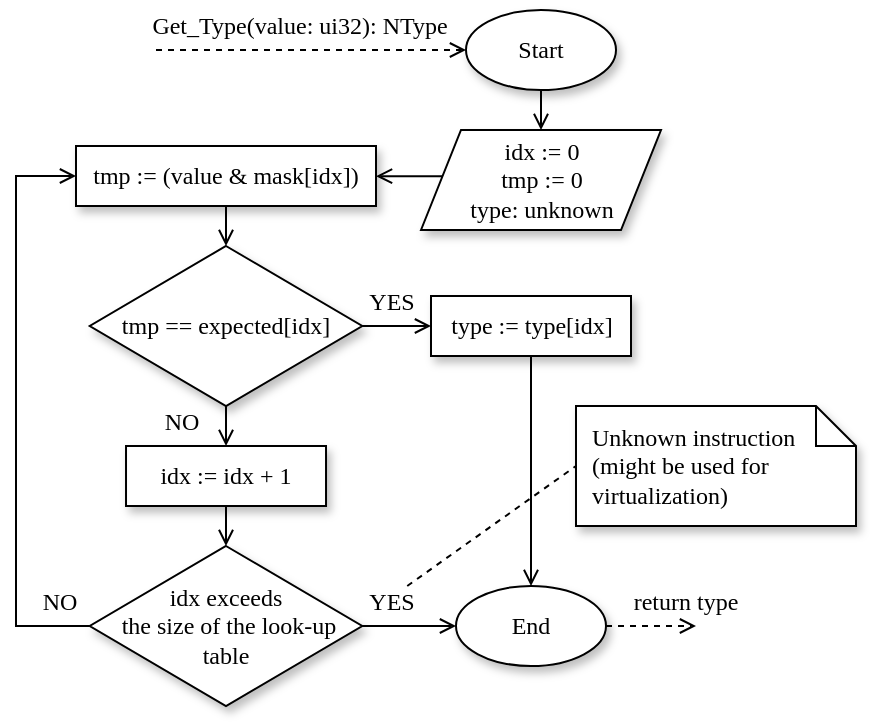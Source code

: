 <mxfile version="22.1.15" type="device">
  <diagram id="C5RBs43oDa-KdzZeNtuy" name="Page-1">
    <mxGraphModel dx="863" dy="512" grid="1" gridSize="10" guides="1" tooltips="1" connect="1" arrows="1" fold="1" page="1" pageScale="1" pageWidth="827" pageHeight="1169" math="0" shadow="0">
      <root>
        <mxCell id="WIyWlLk6GJQsqaUBKTNV-0" />
        <mxCell id="WIyWlLk6GJQsqaUBKTNV-1" parent="WIyWlLk6GJQsqaUBKTNV-0" />
        <mxCell id="qzYpj1tlHK7ljsmq4zsF-14" value="End" style="ellipse;whiteSpace=wrap;html=1;fontFamily=Computer Modern;shadow=1;" parent="WIyWlLk6GJQsqaUBKTNV-1" vertex="1">
          <mxGeometry x="500" y="430" width="75" height="40" as="geometry" />
        </mxCell>
        <mxCell id="qzYpj1tlHK7ljsmq4zsF-50" style="edgeStyle=orthogonalEdgeStyle;rounded=0;orthogonalLoop=1;jettySize=auto;html=1;exitX=0.089;exitY=0.462;exitDx=0;exitDy=0;entryX=1;entryY=0.5;entryDx=0;entryDy=0;exitPerimeter=0;endArrow=open;endFill=0;" parent="WIyWlLk6GJQsqaUBKTNV-1" source="qzYpj1tlHK7ljsmq4zsF-20" target="qzYpj1tlHK7ljsmq4zsF-22" edge="1">
          <mxGeometry relative="1" as="geometry">
            <Array as="points" />
          </mxGeometry>
        </mxCell>
        <mxCell id="qzYpj1tlHK7ljsmq4zsF-20" value="idx := 0&lt;br&gt;tmp := 0&lt;br&gt;type: unknown" style="shape=parallelogram;perimeter=parallelogramPerimeter;whiteSpace=wrap;html=1;fixedSize=1;fontFamily=Computer Modern;shadow=1;" parent="WIyWlLk6GJQsqaUBKTNV-1" vertex="1">
          <mxGeometry x="482.5" y="202" width="120" height="50" as="geometry" />
        </mxCell>
        <mxCell id="qzYpj1tlHK7ljsmq4zsF-21" value="Start" style="ellipse;whiteSpace=wrap;html=1;fontFamily=Computer Modern;shadow=1;" parent="WIyWlLk6GJQsqaUBKTNV-1" vertex="1">
          <mxGeometry x="505" y="142" width="75" height="40" as="geometry" />
        </mxCell>
        <mxCell id="qzYpj1tlHK7ljsmq4zsF-22" value="tmp := (value &amp;amp; mask[idx])" style="rounded=0;whiteSpace=wrap;html=1;fontFamily=Computer Modern;shadow=1;" parent="WIyWlLk6GJQsqaUBKTNV-1" vertex="1">
          <mxGeometry x="310" y="210" width="150" height="30" as="geometry" />
        </mxCell>
        <mxCell id="qzYpj1tlHK7ljsmq4zsF-37" style="edgeStyle=orthogonalEdgeStyle;rounded=0;orthogonalLoop=1;jettySize=auto;html=1;exitX=1;exitY=0.5;exitDx=0;exitDy=0;entryX=0;entryY=0.5;entryDx=0;entryDy=0;endArrow=open;endFill=0;" parent="WIyWlLk6GJQsqaUBKTNV-1" source="qzYpj1tlHK7ljsmq4zsF-23" target="qzYpj1tlHK7ljsmq4zsF-36" edge="1">
          <mxGeometry relative="1" as="geometry" />
        </mxCell>
        <mxCell id="qzYpj1tlHK7ljsmq4zsF-23" value="tmp == expected[idx]" style="rhombus;whiteSpace=wrap;html=1;fontFamily=Computer Modern;shadow=1;" parent="WIyWlLk6GJQsqaUBKTNV-1" vertex="1">
          <mxGeometry x="316.88" y="260" width="136.25" height="80" as="geometry" />
        </mxCell>
        <mxCell id="qzYpj1tlHK7ljsmq4zsF-31" style="edgeStyle=orthogonalEdgeStyle;rounded=0;orthogonalLoop=1;jettySize=auto;html=1;exitX=0;exitY=0.5;exitDx=0;exitDy=0;entryX=0;entryY=0.5;entryDx=0;entryDy=0;endArrow=open;endFill=0;" parent="WIyWlLk6GJQsqaUBKTNV-1" source="qzYpj1tlHK7ljsmq4zsF-25" target="qzYpj1tlHK7ljsmq4zsF-22" edge="1">
          <mxGeometry relative="1" as="geometry">
            <Array as="points">
              <mxPoint x="280" y="450" />
              <mxPoint x="280" y="225" />
            </Array>
          </mxGeometry>
        </mxCell>
        <mxCell id="qzYpj1tlHK7ljsmq4zsF-24" value="idx := idx + 1" style="rounded=0;whiteSpace=wrap;html=1;fontFamily=Computer Modern;shadow=1;" parent="WIyWlLk6GJQsqaUBKTNV-1" vertex="1">
          <mxGeometry x="335.01" y="360" width="100" height="30" as="geometry" />
        </mxCell>
        <mxCell id="qzYpj1tlHK7ljsmq4zsF-33" style="edgeStyle=orthogonalEdgeStyle;rounded=0;orthogonalLoop=1;jettySize=auto;html=1;exitX=1;exitY=0.5;exitDx=0;exitDy=0;entryX=0;entryY=0.5;entryDx=0;entryDy=0;endArrow=open;endFill=0;" parent="WIyWlLk6GJQsqaUBKTNV-1" source="qzYpj1tlHK7ljsmq4zsF-25" target="qzYpj1tlHK7ljsmq4zsF-14" edge="1">
          <mxGeometry relative="1" as="geometry" />
        </mxCell>
        <mxCell id="qzYpj1tlHK7ljsmq4zsF-25" value="idx exceeds&lt;br&gt;&amp;nbsp;the size of the look-up table" style="rhombus;whiteSpace=wrap;html=1;fontFamily=Computer Modern;shadow=1;" parent="WIyWlLk6GJQsqaUBKTNV-1" vertex="1">
          <mxGeometry x="316.87" y="410" width="136.25" height="80" as="geometry" />
        </mxCell>
        <mxCell id="qzYpj1tlHK7ljsmq4zsF-26" style="edgeStyle=orthogonalEdgeStyle;rounded=0;orthogonalLoop=1;jettySize=auto;html=1;exitX=0.5;exitY=1;exitDx=0;exitDy=0;entryX=0.5;entryY=0;entryDx=0;entryDy=0;endArrow=open;endFill=0;" parent="WIyWlLk6GJQsqaUBKTNV-1" source="qzYpj1tlHK7ljsmq4zsF-21" target="qzYpj1tlHK7ljsmq4zsF-20" edge="1">
          <mxGeometry relative="1" as="geometry">
            <mxPoint x="365.5" y="202" as="sourcePoint" />
            <mxPoint x="365.5" y="222" as="targetPoint" />
          </mxGeometry>
        </mxCell>
        <mxCell id="qzYpj1tlHK7ljsmq4zsF-29" style="edgeStyle=orthogonalEdgeStyle;rounded=0;orthogonalLoop=1;jettySize=auto;html=1;endArrow=open;endFill=0;entryX=0.5;entryY=0;entryDx=0;entryDy=0;" parent="WIyWlLk6GJQsqaUBKTNV-1" target="qzYpj1tlHK7ljsmq4zsF-23" edge="1">
          <mxGeometry relative="1" as="geometry">
            <mxPoint x="385" y="240" as="sourcePoint" />
            <mxPoint x="395" y="220" as="targetPoint" />
          </mxGeometry>
        </mxCell>
        <mxCell id="qzYpj1tlHK7ljsmq4zsF-30" style="edgeStyle=orthogonalEdgeStyle;rounded=0;orthogonalLoop=1;jettySize=auto;html=1;endArrow=open;endFill=0;entryX=0.5;entryY=0;entryDx=0;entryDy=0;exitX=0.5;exitY=1;exitDx=0;exitDy=0;" parent="WIyWlLk6GJQsqaUBKTNV-1" source="qzYpj1tlHK7ljsmq4zsF-23" target="qzYpj1tlHK7ljsmq4zsF-24" edge="1">
          <mxGeometry relative="1" as="geometry">
            <mxPoint x="395" y="250" as="sourcePoint" />
            <mxPoint x="395" y="270" as="targetPoint" />
          </mxGeometry>
        </mxCell>
        <mxCell id="qzYpj1tlHK7ljsmq4zsF-32" style="edgeStyle=orthogonalEdgeStyle;rounded=0;orthogonalLoop=1;jettySize=auto;html=1;endArrow=open;endFill=0;entryX=0.5;entryY=0;entryDx=0;entryDy=0;exitX=0.5;exitY=1;exitDx=0;exitDy=0;" parent="WIyWlLk6GJQsqaUBKTNV-1" source="qzYpj1tlHK7ljsmq4zsF-24" target="qzYpj1tlHK7ljsmq4zsF-25" edge="1">
          <mxGeometry relative="1" as="geometry">
            <mxPoint x="395" y="350" as="sourcePoint" />
            <mxPoint x="395" y="370" as="targetPoint" />
          </mxGeometry>
        </mxCell>
        <mxCell id="qzYpj1tlHK7ljsmq4zsF-38" style="edgeStyle=orthogonalEdgeStyle;rounded=0;orthogonalLoop=1;jettySize=auto;html=1;exitX=0.5;exitY=1;exitDx=0;exitDy=0;entryX=0.5;entryY=0;entryDx=0;entryDy=0;endArrow=open;endFill=0;" parent="WIyWlLk6GJQsqaUBKTNV-1" source="qzYpj1tlHK7ljsmq4zsF-36" target="qzYpj1tlHK7ljsmq4zsF-14" edge="1">
          <mxGeometry relative="1" as="geometry" />
        </mxCell>
        <mxCell id="qzYpj1tlHK7ljsmq4zsF-36" value="type := type[idx]" style="rounded=0;whiteSpace=wrap;html=1;fontFamily=Computer Modern;shadow=1;" parent="WIyWlLk6GJQsqaUBKTNV-1" vertex="1">
          <mxGeometry x="487.5" y="285" width="100" height="30" as="geometry" />
        </mxCell>
        <mxCell id="qzYpj1tlHK7ljsmq4zsF-39" value="YES" style="text;html=1;strokeColor=none;fillColor=none;align=center;verticalAlign=middle;whiteSpace=wrap;rounded=0;fontFamily=Computer Modern;" parent="WIyWlLk6GJQsqaUBKTNV-1" vertex="1">
          <mxGeometry x="453.12" y="280" width="30" height="15" as="geometry" />
        </mxCell>
        <mxCell id="qzYpj1tlHK7ljsmq4zsF-40" value="NO" style="text;html=1;strokeColor=none;fillColor=none;align=center;verticalAlign=middle;whiteSpace=wrap;rounded=0;fontFamily=Computer Modern;" parent="WIyWlLk6GJQsqaUBKTNV-1" vertex="1">
          <mxGeometry x="347.5" y="340" width="30" height="15" as="geometry" />
        </mxCell>
        <mxCell id="qzYpj1tlHK7ljsmq4zsF-41" value="NO" style="text;html=1;strokeColor=none;fillColor=none;align=center;verticalAlign=middle;whiteSpace=wrap;rounded=0;fontFamily=Computer Modern;" parent="WIyWlLk6GJQsqaUBKTNV-1" vertex="1">
          <mxGeometry x="286.88" y="430" width="30" height="15" as="geometry" />
        </mxCell>
        <mxCell id="qzYpj1tlHK7ljsmq4zsF-42" value="YES" style="text;html=1;strokeColor=none;fillColor=none;align=center;verticalAlign=middle;whiteSpace=wrap;rounded=0;fontFamily=Computer Modern;" parent="WIyWlLk6GJQsqaUBKTNV-1" vertex="1">
          <mxGeometry x="453.12" y="430" width="30" height="15" as="geometry" />
        </mxCell>
        <mxCell id="qzYpj1tlHK7ljsmq4zsF-44" value="" style="endArrow=open;html=1;rounded=0;entryX=0;entryY=0.5;entryDx=0;entryDy=0;dashed=1;endFill=0;" parent="WIyWlLk6GJQsqaUBKTNV-1" target="qzYpj1tlHK7ljsmq4zsF-21" edge="1">
          <mxGeometry width="50" height="50" relative="1" as="geometry">
            <mxPoint x="350" y="162" as="sourcePoint" />
            <mxPoint x="417.5" y="122" as="targetPoint" />
          </mxGeometry>
        </mxCell>
        <mxCell id="qzYpj1tlHK7ljsmq4zsF-45" value="" style="endArrow=open;html=1;rounded=0;exitX=1;exitY=0.5;exitDx=0;exitDy=0;dashed=1;endFill=0;" parent="WIyWlLk6GJQsqaUBKTNV-1" source="qzYpj1tlHK7ljsmq4zsF-14" edge="1">
          <mxGeometry width="50" height="50" relative="1" as="geometry">
            <mxPoint x="587.5" y="449.66" as="sourcePoint" />
            <mxPoint x="620" y="450" as="targetPoint" />
          </mxGeometry>
        </mxCell>
        <mxCell id="qzYpj1tlHK7ljsmq4zsF-46" value="Get_Type(value: ui32): NType" style="text;html=1;strokeColor=none;fillColor=none;align=center;verticalAlign=middle;whiteSpace=wrap;rounded=0;fontFamily=Computer Modern;" parent="WIyWlLk6GJQsqaUBKTNV-1" vertex="1">
          <mxGeometry x="342.5" y="142" width="157.5" height="15" as="geometry" />
        </mxCell>
        <mxCell id="qzYpj1tlHK7ljsmq4zsF-47" value="return type" style="text;html=1;strokeColor=none;fillColor=none;align=center;verticalAlign=middle;whiteSpace=wrap;rounded=0;fontFamily=Computer Modern;" parent="WIyWlLk6GJQsqaUBKTNV-1" vertex="1">
          <mxGeometry x="570" y="430" width="90" height="15" as="geometry" />
        </mxCell>
        <mxCell id="obpNs9ya2Tf1-dDF1M9R-0" value="&amp;nbsp; Unknown instruction&lt;br&gt;&amp;nbsp; (might be used for&amp;nbsp; &amp;nbsp; &amp;nbsp;&lt;br&gt;&amp;nbsp; virtualization)" style="shape=note;size=20;whiteSpace=wrap;html=1;fontFamily=Computer Modern;align=left;shadow=1;" vertex="1" parent="WIyWlLk6GJQsqaUBKTNV-1">
          <mxGeometry x="560" y="340" width="140" height="60" as="geometry" />
        </mxCell>
        <mxCell id="obpNs9ya2Tf1-dDF1M9R-1" value="" style="endArrow=none;dashed=1;html=1;rounded=0;entryX=0;entryY=0.5;entryDx=0;entryDy=0;entryPerimeter=0;exitX=0.75;exitY=0;exitDx=0;exitDy=0;" edge="1" parent="WIyWlLk6GJQsqaUBKTNV-1" source="qzYpj1tlHK7ljsmq4zsF-42" target="obpNs9ya2Tf1-dDF1M9R-0">
          <mxGeometry width="50" height="50" relative="1" as="geometry">
            <mxPoint x="490" y="410" as="sourcePoint" />
            <mxPoint x="540" y="360" as="targetPoint" />
          </mxGeometry>
        </mxCell>
      </root>
    </mxGraphModel>
  </diagram>
</mxfile>
